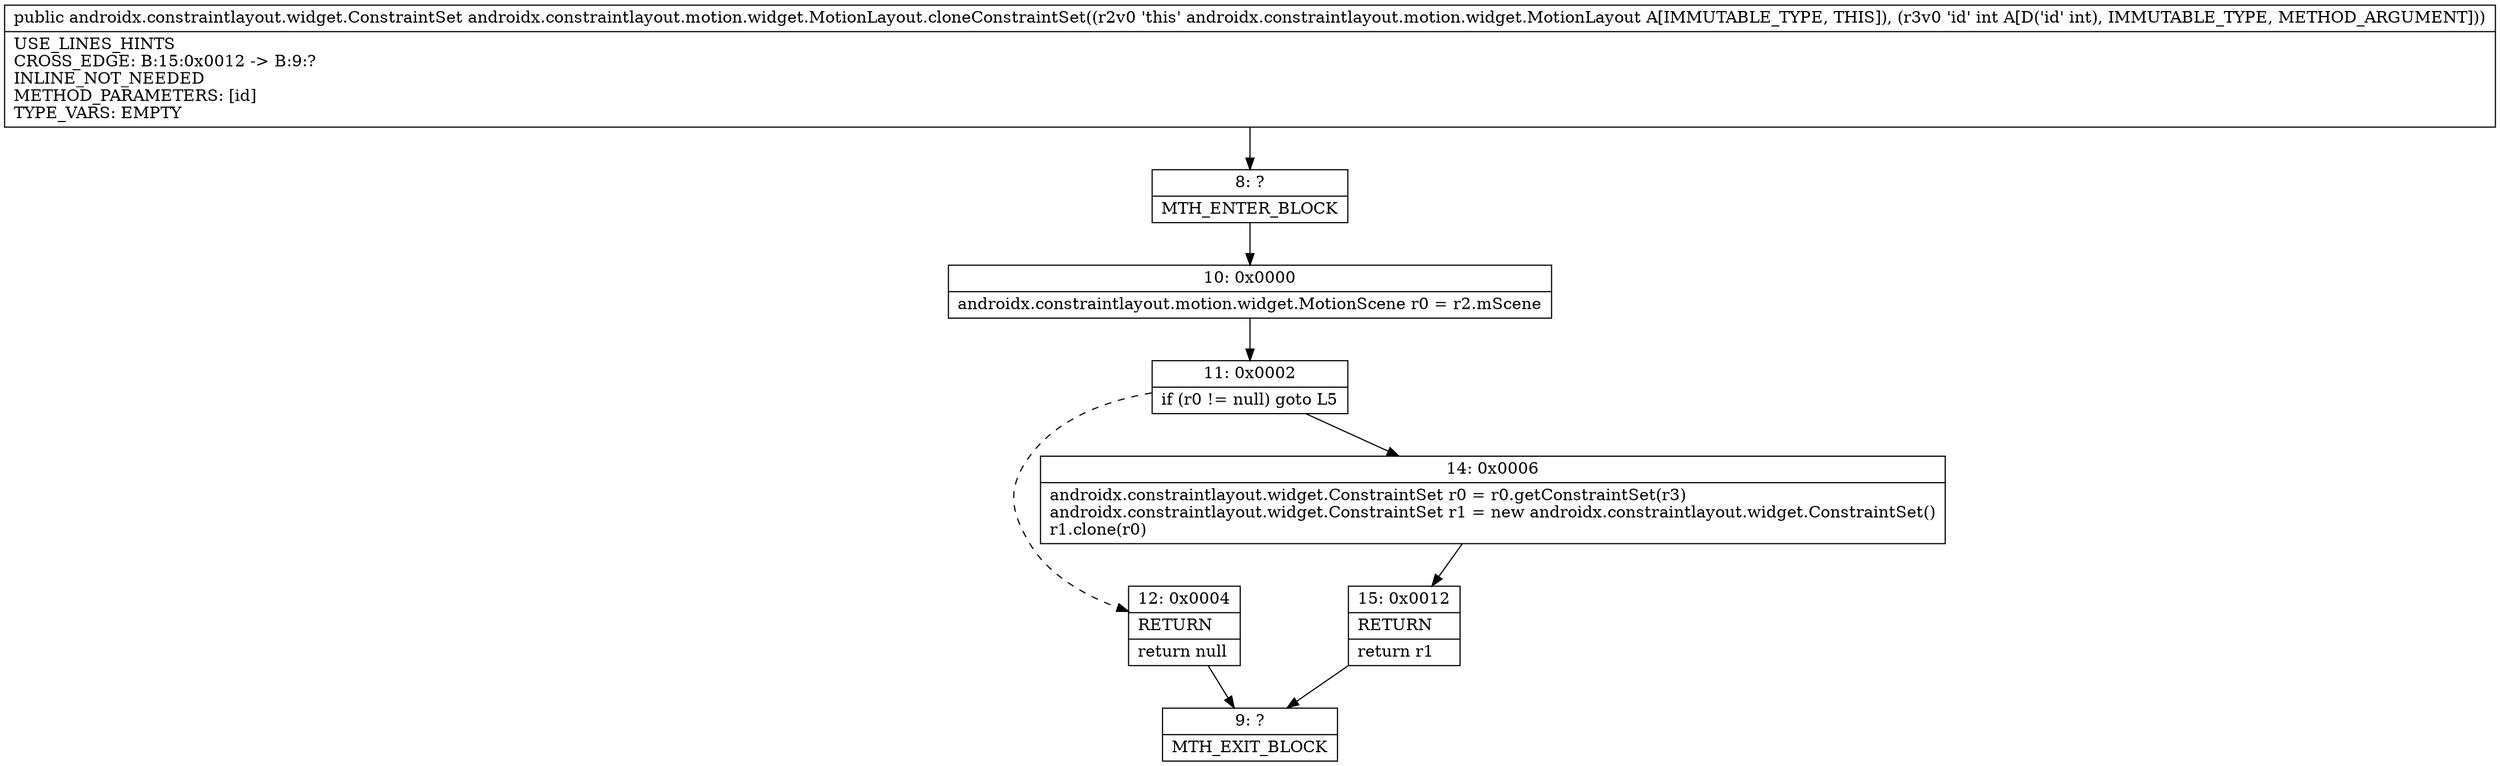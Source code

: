 digraph "CFG forandroidx.constraintlayout.motion.widget.MotionLayout.cloneConstraintSet(I)Landroidx\/constraintlayout\/widget\/ConstraintSet;" {
Node_8 [shape=record,label="{8\:\ ?|MTH_ENTER_BLOCK\l}"];
Node_10 [shape=record,label="{10\:\ 0x0000|androidx.constraintlayout.motion.widget.MotionScene r0 = r2.mScene\l}"];
Node_11 [shape=record,label="{11\:\ 0x0002|if (r0 != null) goto L5\l}"];
Node_12 [shape=record,label="{12\:\ 0x0004|RETURN\l|return null\l}"];
Node_9 [shape=record,label="{9\:\ ?|MTH_EXIT_BLOCK\l}"];
Node_14 [shape=record,label="{14\:\ 0x0006|androidx.constraintlayout.widget.ConstraintSet r0 = r0.getConstraintSet(r3)\landroidx.constraintlayout.widget.ConstraintSet r1 = new androidx.constraintlayout.widget.ConstraintSet()\lr1.clone(r0)\l}"];
Node_15 [shape=record,label="{15\:\ 0x0012|RETURN\l|return r1\l}"];
MethodNode[shape=record,label="{public androidx.constraintlayout.widget.ConstraintSet androidx.constraintlayout.motion.widget.MotionLayout.cloneConstraintSet((r2v0 'this' androidx.constraintlayout.motion.widget.MotionLayout A[IMMUTABLE_TYPE, THIS]), (r3v0 'id' int A[D('id' int), IMMUTABLE_TYPE, METHOD_ARGUMENT]))  | USE_LINES_HINTS\lCROSS_EDGE: B:15:0x0012 \-\> B:9:?\lINLINE_NOT_NEEDED\lMETHOD_PARAMETERS: [id]\lTYPE_VARS: EMPTY\l}"];
MethodNode -> Node_8;Node_8 -> Node_10;
Node_10 -> Node_11;
Node_11 -> Node_12[style=dashed];
Node_11 -> Node_14;
Node_12 -> Node_9;
Node_14 -> Node_15;
Node_15 -> Node_9;
}

